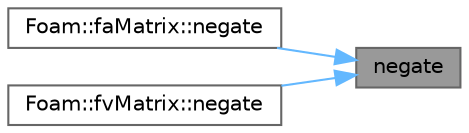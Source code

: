 digraph "negate"
{
 // LATEX_PDF_SIZE
  bgcolor="transparent";
  edge [fontname=Helvetica,fontsize=10,labelfontname=Helvetica,labelfontsize=10];
  node [fontname=Helvetica,fontsize=10,shape=box,height=0.2,width=0.4];
  rankdir="RL";
  Node1 [id="Node000001",label="negate",height=0.2,width=0.4,color="gray40", fillcolor="grey60", style="filled", fontcolor="black",tooltip=" "];
  Node1 -> Node2 [id="edge1_Node000001_Node000002",dir="back",color="steelblue1",style="solid",tooltip=" "];
  Node2 [id="Node000002",label="Foam::faMatrix::negate",height=0.2,width=0.4,color="grey40", fillcolor="white", style="filled",URL="$classFoam_1_1faMatrix.html#abcdb1512395327f8236a4f4a4d4ff648",tooltip=" "];
  Node1 -> Node3 [id="edge2_Node000001_Node000003",dir="back",color="steelblue1",style="solid",tooltip=" "];
  Node3 [id="Node000003",label="Foam::fvMatrix::negate",height=0.2,width=0.4,color="grey40", fillcolor="white", style="filled",URL="$classFoam_1_1fvMatrix.html#abcdb1512395327f8236a4f4a4d4ff648",tooltip=" "];
}
